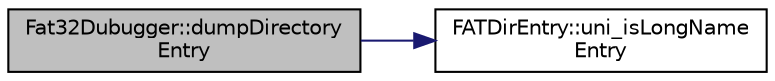digraph "Fat32Dubugger::dumpDirectoryEntry"
{
  edge [fontname="Helvetica",fontsize="10",labelfontname="Helvetica",labelfontsize="10"];
  node [fontname="Helvetica",fontsize="10",shape=record];
  rankdir="LR";
  Node7 [label="Fat32Dubugger::dumpDirectory\lEntry",height=0.2,width=0.4,color="black", fillcolor="grey75", style="filled", fontcolor="black"];
  Node7 -> Node8 [color="midnightblue",fontsize="10",style="solid",fontname="Helvetica"];
  Node8 [label="FATDirEntry::uni_isLongName\lEntry",height=0.2,width=0.4,color="black", fillcolor="white", style="filled",URL="$dc/d93/class_f_a_t_dir_entry.html#a94dfb901be9178710035e9781316301a"];
}
